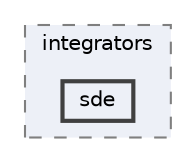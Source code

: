digraph "include/integrators/sde"
{
 // LATEX_PDF_SIZE
  bgcolor="transparent";
  edge [fontname=Helvetica,fontsize=10,labelfontname=Helvetica,labelfontsize=10];
  node [fontname=Helvetica,fontsize=10,shape=box,height=0.2,width=0.4];
  compound=true
  subgraph clusterdir_dc924870d46bc59197fc3bc2d75e5d7e {
    graph [ bgcolor="#edf0f7", pencolor="grey50", label="integrators", fontname=Helvetica,fontsize=10 style="filled,dashed", URL="dir_dc924870d46bc59197fc3bc2d75e5d7e.html",tooltip=""]
  dir_981f5f0dd682f90809bca3b596786e55 [label="sde", fillcolor="#edf0f7", color="grey25", style="filled,bold", URL="dir_981f5f0dd682f90809bca3b596786e55.html",tooltip=""];
  }
}
